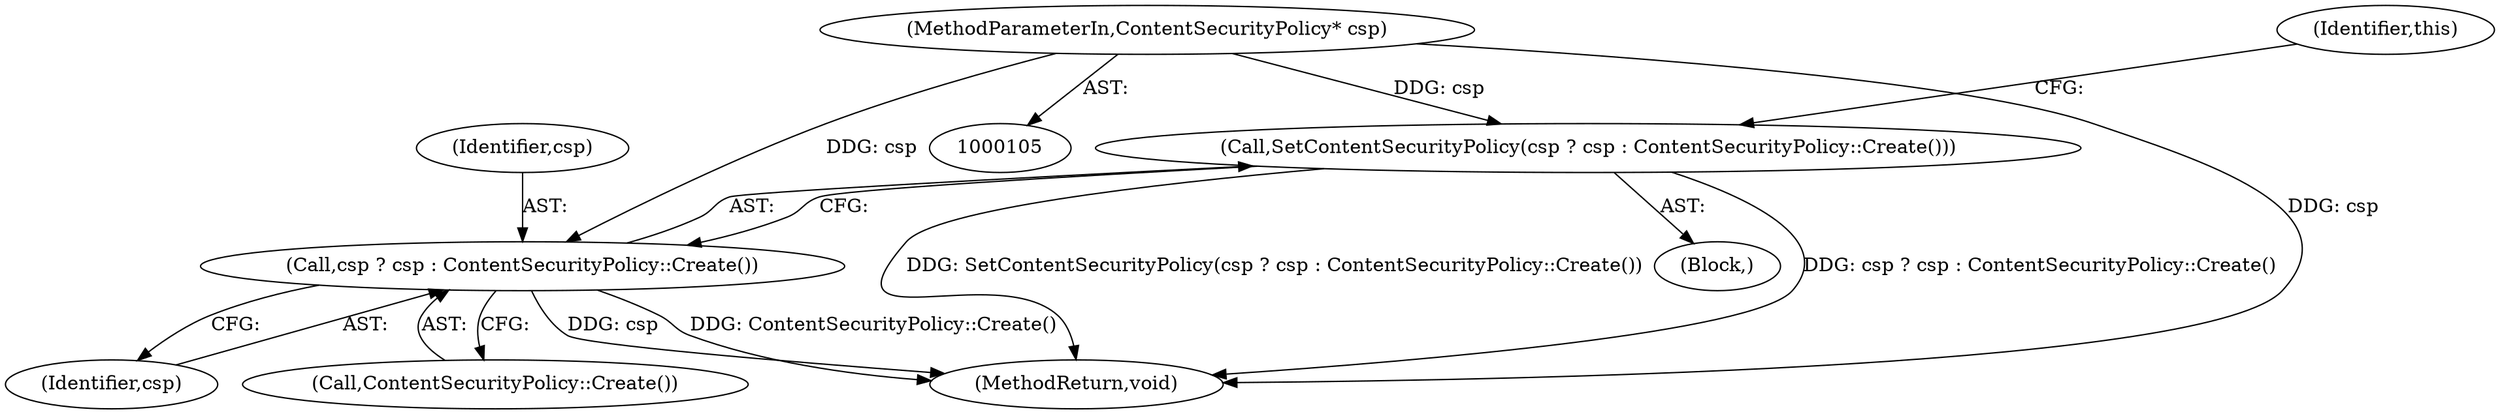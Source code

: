 digraph "0_Chrome_108147dfd1ea159fd3632ef92ccc4ab8952980c7@pointer" {
"1000106" [label="(MethodParameterIn,ContentSecurityPolicy* csp)"];
"1000109" [label="(Call,SetContentSecurityPolicy(csp ? csp : ContentSecurityPolicy::Create()))"];
"1000110" [label="(Call,csp ? csp : ContentSecurityPolicy::Create())"];
"1000109" [label="(Call,SetContentSecurityPolicy(csp ? csp : ContentSecurityPolicy::Create()))"];
"1000108" [label="(Block,)"];
"1000113" [label="(Call,ContentSecurityPolicy::Create())"];
"1000111" [label="(Identifier,csp)"];
"1000106" [label="(MethodParameterIn,ContentSecurityPolicy* csp)"];
"1000110" [label="(Call,csp ? csp : ContentSecurityPolicy::Create())"];
"1000174" [label="(MethodReturn,void)"];
"1000115" [label="(Identifier,this)"];
"1000112" [label="(Identifier,csp)"];
"1000106" -> "1000105"  [label="AST: "];
"1000106" -> "1000174"  [label="DDG: csp"];
"1000106" -> "1000109"  [label="DDG: csp"];
"1000106" -> "1000110"  [label="DDG: csp"];
"1000109" -> "1000108"  [label="AST: "];
"1000109" -> "1000110"  [label="CFG: "];
"1000110" -> "1000109"  [label="AST: "];
"1000115" -> "1000109"  [label="CFG: "];
"1000109" -> "1000174"  [label="DDG: csp ? csp : ContentSecurityPolicy::Create()"];
"1000109" -> "1000174"  [label="DDG: SetContentSecurityPolicy(csp ? csp : ContentSecurityPolicy::Create())"];
"1000110" -> "1000112"  [label="CFG: "];
"1000110" -> "1000113"  [label="CFG: "];
"1000111" -> "1000110"  [label="AST: "];
"1000112" -> "1000110"  [label="AST: "];
"1000113" -> "1000110"  [label="AST: "];
"1000110" -> "1000174"  [label="DDG: csp"];
"1000110" -> "1000174"  [label="DDG: ContentSecurityPolicy::Create()"];
}
